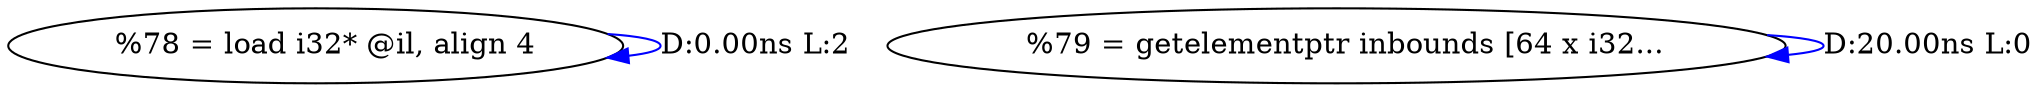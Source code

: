 digraph {
Node0x3184070[label="  %78 = load i32* @il, align 4"];
Node0x3184070 -> Node0x3184070[label="D:0.00ns L:2",color=blue];
Node0x3184150[label="  %79 = getelementptr inbounds [64 x i32..."];
Node0x3184150 -> Node0x3184150[label="D:20.00ns L:0",color=blue];
}
